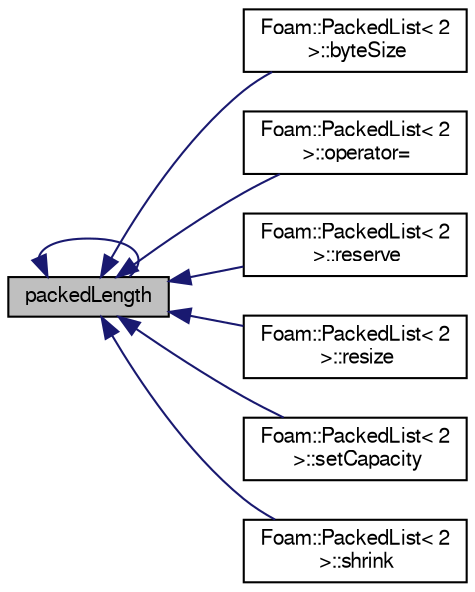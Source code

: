 digraph "packedLength"
{
  bgcolor="transparent";
  edge [fontname="FreeSans",fontsize="10",labelfontname="FreeSans",labelfontsize="10"];
  node [fontname="FreeSans",fontsize="10",shape=record];
  rankdir="LR";
  Node199 [label="packedLength",height=0.2,width=0.4,color="black", fillcolor="grey75", style="filled", fontcolor="black"];
  Node199 -> Node200 [dir="back",color="midnightblue",fontsize="10",style="solid",fontname="FreeSans"];
  Node200 [label="Foam::PackedList\< 2\l \>::byteSize",height=0.2,width=0.4,color="black",URL="$a25938.html#aa36dfadb2f396fa2a5d2827775598eae",tooltip="Return the binary size in number of characters. "];
  Node199 -> Node201 [dir="back",color="midnightblue",fontsize="10",style="solid",fontname="FreeSans"];
  Node201 [label="Foam::PackedList\< 2\l \>::operator=",height=0.2,width=0.4,color="black",URL="$a25938.html#a2c5b11c36b03e179830b2cf26d1d414c",tooltip="Assignment of all entries to the given value. Takes linear time. "];
  Node199 -> Node199 [dir="back",color="midnightblue",fontsize="10",style="solid",fontname="FreeSans"];
  Node199 -> Node202 [dir="back",color="midnightblue",fontsize="10",style="solid",fontname="FreeSans"];
  Node202 [label="Foam::PackedList\< 2\l \>::reserve",height=0.2,width=0.4,color="black",URL="$a25938.html#a7294bcb6d8983466db362b4acf6e72ec",tooltip="Reserve allocation space for at least this size. "];
  Node199 -> Node203 [dir="back",color="midnightblue",fontsize="10",style="solid",fontname="FreeSans"];
  Node203 [label="Foam::PackedList\< 2\l \>::resize",height=0.2,width=0.4,color="black",URL="$a25938.html#a269162b4a99f0b5255951cfe3309f517",tooltip="Reset addressable list size, does not shrink the allocated size. "];
  Node199 -> Node204 [dir="back",color="midnightblue",fontsize="10",style="solid",fontname="FreeSans"];
  Node204 [label="Foam::PackedList\< 2\l \>::setCapacity",height=0.2,width=0.4,color="black",URL="$a25938.html#a3769bf93f15609625d62b693c566bcd1",tooltip="Alter the size of the underlying storage. "];
  Node199 -> Node205 [dir="back",color="midnightblue",fontsize="10",style="solid",fontname="FreeSans"];
  Node205 [label="Foam::PackedList\< 2\l \>::shrink",height=0.2,width=0.4,color="black",URL="$a25938.html#a14dbce2ca2fb7da194a2bbc0628fdfed",tooltip="Shrink the allocated space to what is actually used. "];
}
